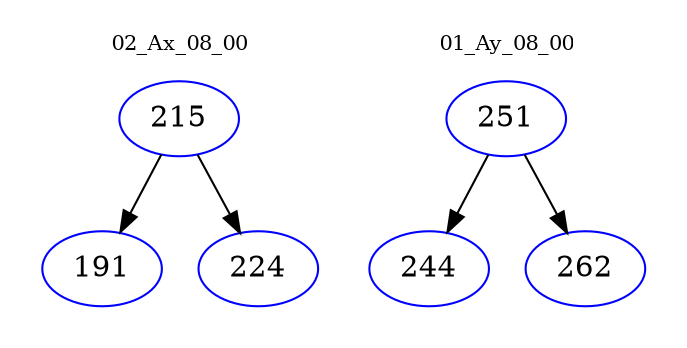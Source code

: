 digraph{
subgraph cluster_0 {
color = white
label = "02_Ax_08_00";
fontsize=10;
T0_215 [label="215", color="blue"]
T0_215 -> T0_191 [color="black"]
T0_191 [label="191", color="blue"]
T0_215 -> T0_224 [color="black"]
T0_224 [label="224", color="blue"]
}
subgraph cluster_1 {
color = white
label = "01_Ay_08_00";
fontsize=10;
T1_251 [label="251", color="blue"]
T1_251 -> T1_244 [color="black"]
T1_244 [label="244", color="blue"]
T1_251 -> T1_262 [color="black"]
T1_262 [label="262", color="blue"]
}
}
